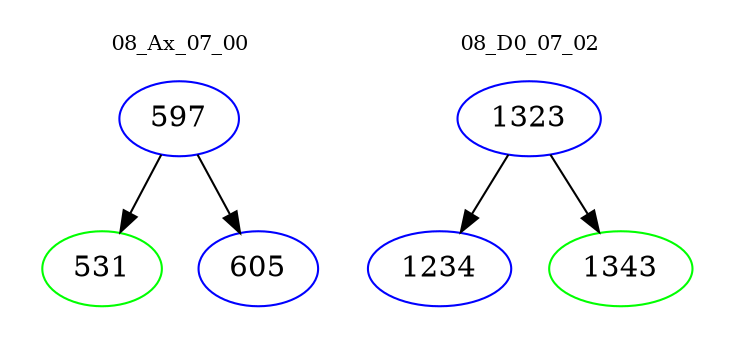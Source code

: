 digraph{
subgraph cluster_0 {
color = white
label = "08_Ax_07_00";
fontsize=10;
T0_597 [label="597", color="blue"]
T0_597 -> T0_531 [color="black"]
T0_531 [label="531", color="green"]
T0_597 -> T0_605 [color="black"]
T0_605 [label="605", color="blue"]
}
subgraph cluster_1 {
color = white
label = "08_D0_07_02";
fontsize=10;
T1_1323 [label="1323", color="blue"]
T1_1323 -> T1_1234 [color="black"]
T1_1234 [label="1234", color="blue"]
T1_1323 -> T1_1343 [color="black"]
T1_1343 [label="1343", color="green"]
}
}
